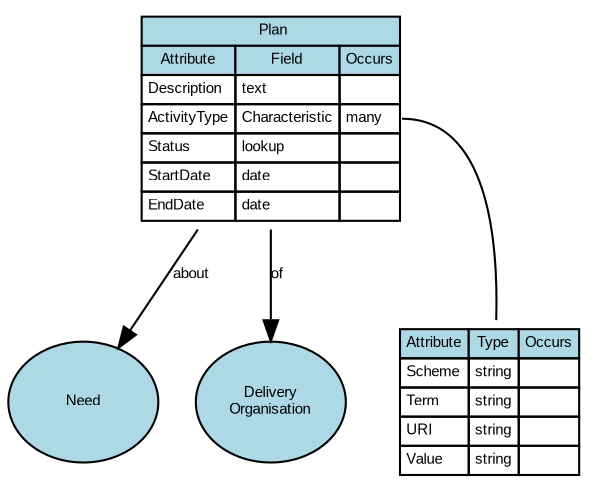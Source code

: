 digraph {
	graph [overlap=false splines=true]
	node [black=black color=black fillcolor=lightblue fontname=Arial fontsize=7]
	edge [fontname=Arial fontsize=7 labelfontname=Arial labelfontsize=7 len=3.0]
	table_port31 [label=<<table border='0' cellborder='1' cellspacing='0'><tr><td bgcolor='lightblue'>Attribute</td><td bgcolor='lightblue'>Type</td><td bgcolor='lightblue'>Occurs</td></tr><tr><td align='left' balign='left' valign='top'>Scheme</td><td align='left' balign='left' valign='top'>string</td><td align='left' balign='left' valign='top'></td></tr><tr><td align='left' balign='left' valign='top'>Term</td><td align='left' balign='left' valign='top'>string</td><td align='left' balign='left' valign='top'></td></tr><tr><td align='left' balign='left' valign='top'>URI</td><td align='left' balign='left' valign='top'>string</td><td align='left' balign='left' valign='top'></td></tr><tr><td align='left' balign='left' valign='top'>Value</td><td align='left' balign='left' valign='top'>string</td><td align='left' balign='left' valign='top'></td></tr></table>> shape=plaintext]
	Plan:31 -> table_port31 [dir=none]
	Plan [label=<<table border='0' cellborder='1' cellspacing='0'><tr><td colspan='3' bgcolor='lightblue'> Plan</td></tr><tr><td bgcolor='lightblue'>Attribute</td><td bgcolor='lightblue'>Field</td><td bgcolor='lightblue'>Occurs</td></tr><tr><td align='left' balign='left' valign='top'>Description</td><td align='left' balign='left' valign='top'>text</td><td align='left' balign='left' valign='top'></td></tr><tr><td align='left' balign='left' valign='top'>ActivityType</td><td align='left' balign='left' valign='top'>Characteristic</td><td align='left' balign='left' valign='top' port='31'>many</td></tr><tr><td align='left' balign='left' valign='top'>Status</td><td align='left' balign='left' valign='top'>lookup</td><td align='left' balign='left' valign='top'></td></tr><tr><td align='left' balign='left' valign='top'>StartDate</td><td align='left' balign='left' valign='top'>date</td><td align='left' balign='left' valign='top'></td></tr><tr><td align='left' balign='left' valign='top'>EndDate</td><td align='left' balign='left' valign='top'>date</td><td align='left' balign='left' valign='top'></td></tr></table>> URL="#Plan" shape=plaintext]
	Concept_Need [label=Need URL="#Plan" fixedsize=true height=0.8 style=filled width=1.0]
	Plan -> Concept_Need [label=about]
	"Concept_Delivery\nOrganisation" [label="Delivery\nOrganisation" URL="#Plan" fixedsize=true height=0.8 style=filled width=1.0]
	Plan -> "Concept_Delivery\nOrganisation" [label=of]
}
